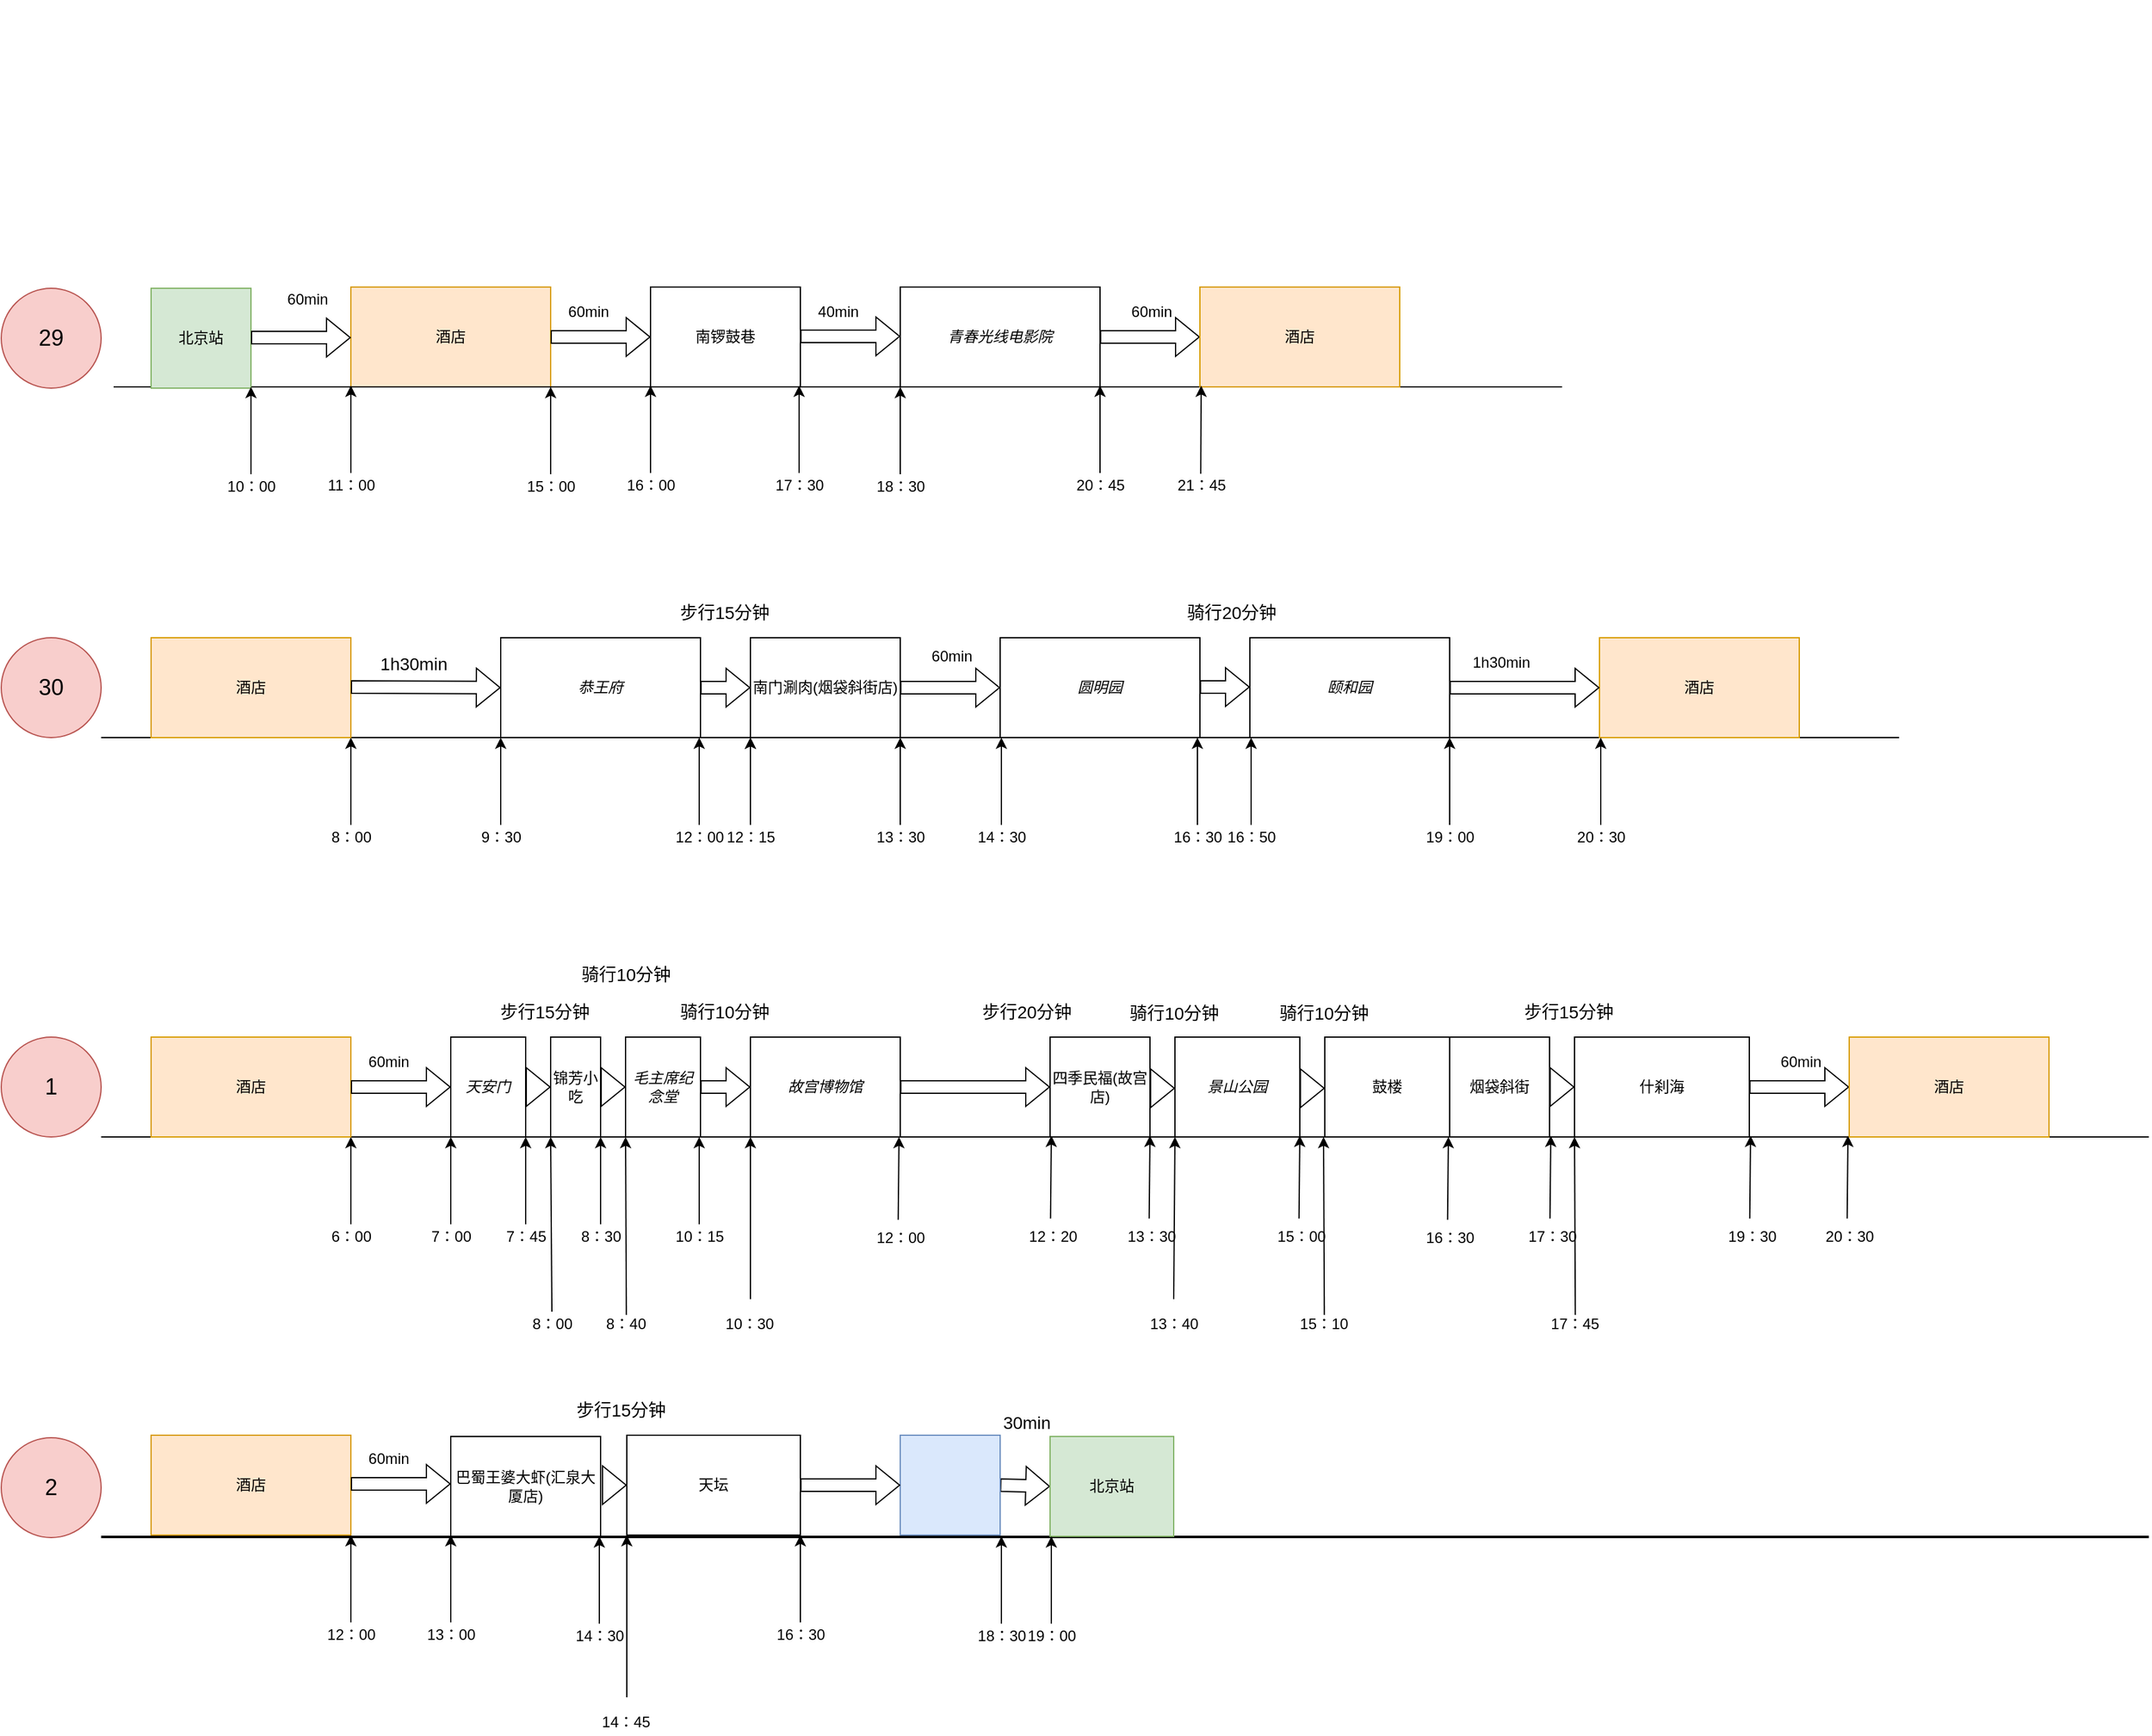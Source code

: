 <mxfile version="16.5.1" type="device"><diagram id="6a731a19-8d31-9384-78a2-239565b7b9f0" name="Page-1"><mxGraphModel dx="1807" dy="1206" grid="1" gridSize="10" guides="1" tooltips="1" connect="1" arrows="1" fold="1" page="1" pageScale="1" pageWidth="1169" pageHeight="827" background="none" math="0" shadow="0"><root><mxCell id="0"/><mxCell id="1" parent="0"/><mxCell id="-MrlT2HUhMUuGBnZEQ4P-147" value="酒店" style="rounded=0;whiteSpace=wrap;html=1;fillColor=#ffe6cc;strokeColor=#d79b00;" parent="1" vertex="1"><mxGeometry x="280" y="319" width="160" height="80" as="geometry"/></mxCell><mxCell id="-MrlT2HUhMUuGBnZEQ4P-148" value="" style="endArrow=none;html=1;rounded=0;" parent="1" edge="1"><mxGeometry width="50" height="50" relative="1" as="geometry"><mxPoint x="90" y="399" as="sourcePoint"/><mxPoint x="1250" y="399" as="targetPoint"/></mxGeometry></mxCell><mxCell id="-MrlT2HUhMUuGBnZEQ4P-149" value="" style="shape=flexArrow;endArrow=classic;html=1;rounded=0;exitX=1;exitY=0.5;exitDx=0;exitDy=0;" parent="1" source="-MrlT2HUhMUuGBnZEQ4P-147" edge="1"><mxGeometry width="50" height="50" relative="1" as="geometry"><mxPoint x="480" y="259" as="sourcePoint"/><mxPoint x="520" y="359" as="targetPoint"/></mxGeometry></mxCell><mxCell id="-MrlT2HUhMUuGBnZEQ4P-150" value="南锣鼓巷" style="rounded=0;whiteSpace=wrap;html=1;" parent="1" vertex="1"><mxGeometry x="520" y="319" width="120" height="80" as="geometry"/></mxCell><mxCell id="-MrlT2HUhMUuGBnZEQ4P-151" value="" style="endArrow=classic;html=1;rounded=0;" parent="1" edge="1"><mxGeometry width="50" height="50" relative="1" as="geometry"><mxPoint x="440" y="469" as="sourcePoint"/><mxPoint x="440" y="399" as="targetPoint"/></mxGeometry></mxCell><mxCell id="-MrlT2HUhMUuGBnZEQ4P-152" value="15：00" style="text;html=1;align=center;verticalAlign=middle;resizable=0;points=[];autosize=1;strokeColor=none;fillColor=none;" parent="1" vertex="1"><mxGeometry x="415" y="469" width="50" height="20" as="geometry"/></mxCell><mxCell id="-MrlT2HUhMUuGBnZEQ4P-155" value="" style="endArrow=classic;html=1;rounded=0;" parent="1" edge="1"><mxGeometry width="50" height="50" relative="1" as="geometry"><mxPoint x="520" y="468" as="sourcePoint"/><mxPoint x="520" y="398" as="targetPoint"/></mxGeometry></mxCell><mxCell id="-MrlT2HUhMUuGBnZEQ4P-156" value="16：00" style="text;html=1;align=center;verticalAlign=middle;resizable=0;points=[];autosize=1;strokeColor=none;fillColor=none;" parent="1" vertex="1"><mxGeometry x="495" y="468" width="50" height="20" as="geometry"/></mxCell><mxCell id="-MrlT2HUhMUuGBnZEQ4P-157" value="" style="shape=flexArrow;endArrow=classic;html=1;rounded=0;exitX=1;exitY=0.5;exitDx=0;exitDy=0;" parent="1" edge="1"><mxGeometry width="50" height="50" relative="1" as="geometry"><mxPoint x="640" y="358.5" as="sourcePoint"/><mxPoint x="720" y="358.5" as="targetPoint"/></mxGeometry></mxCell><mxCell id="-MrlT2HUhMUuGBnZEQ4P-158" value="青春光线电影院" style="rounded=0;whiteSpace=wrap;html=1;fontStyle=2" parent="1" vertex="1"><mxGeometry x="720" y="319" width="160" height="80" as="geometry"/></mxCell><mxCell id="-MrlT2HUhMUuGBnZEQ4P-161" value="" style="endArrow=classic;html=1;rounded=0;" parent="1" edge="1"><mxGeometry width="50" height="50" relative="1" as="geometry"><mxPoint x="639" y="468" as="sourcePoint"/><mxPoint x="639" y="398" as="targetPoint"/></mxGeometry></mxCell><mxCell id="-MrlT2HUhMUuGBnZEQ4P-162" value="17：30" style="text;html=1;align=center;verticalAlign=middle;resizable=0;points=[];autosize=1;strokeColor=none;fillColor=none;" parent="1" vertex="1"><mxGeometry x="614" y="468" width="50" height="20" as="geometry"/></mxCell><mxCell id="-MrlT2HUhMUuGBnZEQ4P-164" value="" style="endArrow=none;html=1;rounded=0;" parent="1" edge="1"><mxGeometry width="50" height="50" relative="1" as="geometry"><mxPoint x="535" y="90" as="sourcePoint"/><mxPoint x="535" y="90" as="targetPoint"/></mxGeometry></mxCell><mxCell id="-MrlT2HUhMUuGBnZEQ4P-165" value="" style="endArrow=classic;html=1;rounded=0;startArrow=none;" parent="1" source="-MrlT2HUhMUuGBnZEQ4P-166" edge="1"><mxGeometry width="50" height="50" relative="1" as="geometry"><mxPoint x="720" y="469" as="sourcePoint"/><mxPoint x="720" y="399" as="targetPoint"/></mxGeometry></mxCell><mxCell id="-MrlT2HUhMUuGBnZEQ4P-166" value="18：30" style="text;html=1;align=center;verticalAlign=middle;resizable=0;points=[];autosize=1;strokeColor=none;fillColor=none;" parent="1" vertex="1"><mxGeometry x="695" y="469" width="50" height="20" as="geometry"/></mxCell><mxCell id="-MrlT2HUhMUuGBnZEQ4P-167" value="" style="endArrow=classic;html=1;rounded=0;startArrow=none;" parent="1" source="-MrlT2HUhMUuGBnZEQ4P-168" edge="1"><mxGeometry width="50" height="50" relative="1" as="geometry"><mxPoint x="880" y="468" as="sourcePoint"/><mxPoint x="880" y="398" as="targetPoint"/></mxGeometry></mxCell><mxCell id="-MrlT2HUhMUuGBnZEQ4P-168" value="20：45" style="text;html=1;align=center;verticalAlign=middle;resizable=0;points=[];autosize=1;strokeColor=none;fillColor=none;" parent="1" vertex="1"><mxGeometry x="855" y="468" width="50" height="20" as="geometry"/></mxCell><mxCell id="-MrlT2HUhMUuGBnZEQ4P-169" value="" style="shape=flexArrow;endArrow=classic;html=1;rounded=0;exitX=1;exitY=0.5;exitDx=0;exitDy=0;entryX=0;entryY=0.5;entryDx=0;entryDy=0;" parent="1" source="-MrlT2HUhMUuGBnZEQ4P-158" target="-MrlT2HUhMUuGBnZEQ4P-170" edge="1"><mxGeometry width="50" height="50" relative="1" as="geometry"><mxPoint x="890" y="358.5" as="sourcePoint"/><mxPoint x="970" y="358.5" as="targetPoint"/></mxGeometry></mxCell><mxCell id="-MrlT2HUhMUuGBnZEQ4P-170" value="酒店" style="rounded=0;whiteSpace=wrap;html=1;fillColor=#ffe6cc;strokeColor=#d79b00;" parent="1" vertex="1"><mxGeometry x="960" y="319" width="160" height="80" as="geometry"/></mxCell><mxCell id="-MrlT2HUhMUuGBnZEQ4P-171" value="" style="endArrow=classic;html=1;rounded=0;startArrow=none;exitX=0.493;exitY=0.033;exitDx=0;exitDy=0;exitPerimeter=0;" parent="1" source="-MrlT2HUhMUuGBnZEQ4P-172" edge="1"><mxGeometry width="50" height="50" relative="1" as="geometry"><mxPoint x="961" y="468" as="sourcePoint"/><mxPoint x="961" y="398" as="targetPoint"/></mxGeometry></mxCell><mxCell id="-MrlT2HUhMUuGBnZEQ4P-172" value="21：45" style="text;html=1;align=center;verticalAlign=middle;resizable=0;points=[];autosize=1;strokeColor=none;fillColor=none;" parent="1" vertex="1"><mxGeometry x="936" y="468" width="50" height="20" as="geometry"/></mxCell><mxCell id="-MrlT2HUhMUuGBnZEQ4P-173" value="60min" style="text;html=1;align=center;verticalAlign=middle;resizable=0;points=[];autosize=1;strokeColor=none;fillColor=none;" parent="1" vertex="1"><mxGeometry x="445" y="329" width="50" height="20" as="geometry"/></mxCell><mxCell id="-MrlT2HUhMUuGBnZEQ4P-174" value="40min" style="text;html=1;align=center;verticalAlign=middle;resizable=0;points=[];autosize=1;strokeColor=none;fillColor=none;" parent="1" vertex="1"><mxGeometry x="645" y="329" width="50" height="20" as="geometry"/></mxCell><mxCell id="-MrlT2HUhMUuGBnZEQ4P-175" value="60min" style="text;html=1;align=center;verticalAlign=middle;resizable=0;points=[];autosize=1;strokeColor=none;fillColor=none;" parent="1" vertex="1"><mxGeometry x="896" y="329" width="50" height="20" as="geometry"/></mxCell><mxCell id="-MrlT2HUhMUuGBnZEQ4P-176" value="&lt;font style=&quot;font-size: 18px&quot;&gt;29&lt;/font&gt;" style="ellipse;whiteSpace=wrap;html=1;aspect=fixed;fillColor=#f8cecc;strokeColor=#b85450;" parent="1" vertex="1"><mxGeometry y="320" width="80" height="80" as="geometry"/></mxCell><mxCell id="-MrlT2HUhMUuGBnZEQ4P-177" value="" style="endArrow=none;html=1;rounded=0;" parent="1" edge="1"><mxGeometry width="50" height="50" relative="1" as="geometry"><mxPoint x="80" y="680" as="sourcePoint"/><mxPoint x="1520" y="680" as="targetPoint"/></mxGeometry></mxCell><mxCell id="-MrlT2HUhMUuGBnZEQ4P-178" value="&lt;font style=&quot;font-size: 18px&quot;&gt;30&lt;/font&gt;" style="ellipse;whiteSpace=wrap;html=1;aspect=fixed;fillColor=#f8cecc;strokeColor=#b85450;" parent="1" vertex="1"><mxGeometry y="600" width="80" height="80" as="geometry"/></mxCell><mxCell id="-MrlT2HUhMUuGBnZEQ4P-179" value="酒店" style="rounded=0;whiteSpace=wrap;html=1;fillColor=#ffe6cc;strokeColor=#d79b00;" parent="1" vertex="1"><mxGeometry x="120" y="600" width="160" height="80" as="geometry"/></mxCell><mxCell id="-MrlT2HUhMUuGBnZEQ4P-180" value="" style="endArrow=classic;html=1;rounded=0;" parent="1" edge="1"><mxGeometry width="50" height="50" relative="1" as="geometry"><mxPoint x="280" y="750" as="sourcePoint"/><mxPoint x="280" y="680" as="targetPoint"/></mxGeometry></mxCell><mxCell id="-MrlT2HUhMUuGBnZEQ4P-181" value="8：00" style="text;html=1;align=center;verticalAlign=middle;resizable=0;points=[];autosize=1;strokeColor=none;fillColor=none;" parent="1" vertex="1"><mxGeometry x="255" y="750" width="50" height="20" as="geometry"/></mxCell><mxCell id="-MrlT2HUhMUuGBnZEQ4P-182" value="恭王府" style="rounded=0;whiteSpace=wrap;html=1;fontStyle=2" parent="1" vertex="1"><mxGeometry x="400" y="600" width="160" height="80" as="geometry"/></mxCell><mxCell id="-MrlT2HUhMUuGBnZEQ4P-183" value="" style="endArrow=classic;html=1;rounded=0;" parent="1" edge="1"><mxGeometry width="50" height="50" relative="1" as="geometry"><mxPoint x="400" y="750" as="sourcePoint"/><mxPoint x="400" y="680" as="targetPoint"/></mxGeometry></mxCell><mxCell id="-MrlT2HUhMUuGBnZEQ4P-184" value="9：30" style="text;html=1;align=center;verticalAlign=middle;resizable=0;points=[];autosize=1;strokeColor=none;fillColor=none;" parent="1" vertex="1"><mxGeometry x="375" y="750" width="50" height="20" as="geometry"/></mxCell><mxCell id="-MrlT2HUhMUuGBnZEQ4P-186" value="" style="shape=flexArrow;endArrow=classic;html=1;rounded=0;exitX=1;exitY=0.5;exitDx=0;exitDy=0;entryX=0;entryY=0.5;entryDx=0;entryDy=0;" parent="1" target="-MrlT2HUhMUuGBnZEQ4P-182" edge="1"><mxGeometry width="50" height="50" relative="1" as="geometry"><mxPoint x="280" y="639.5" as="sourcePoint"/><mxPoint x="360" y="639.5" as="targetPoint"/></mxGeometry></mxCell><mxCell id="-MrlT2HUhMUuGBnZEQ4P-187" value="&lt;font style=&quot;font-size: 14px&quot;&gt;1h30min&lt;/font&gt;" style="text;html=1;align=center;verticalAlign=middle;resizable=0;points=[];autosize=1;strokeColor=none;fillColor=none;fontSize=18;" parent="1" vertex="1"><mxGeometry x="295" y="605" width="70" height="30" as="geometry"/></mxCell><mxCell id="-MrlT2HUhMUuGBnZEQ4P-188" value="南门涮肉(烟袋斜街店)" style="rounded=0;whiteSpace=wrap;html=1;" parent="1" vertex="1"><mxGeometry x="600" y="600" width="120" height="80" as="geometry"/></mxCell><mxCell id="-MrlT2HUhMUuGBnZEQ4P-189" value="" style="shape=flexArrow;endArrow=classic;html=1;rounded=0;fontSize=14;exitX=1;exitY=0.5;exitDx=0;exitDy=0;entryX=0;entryY=0.5;entryDx=0;entryDy=0;" parent="1" source="-MrlT2HUhMUuGBnZEQ4P-182" target="-MrlT2HUhMUuGBnZEQ4P-188" edge="1"><mxGeometry width="50" height="50" relative="1" as="geometry"><mxPoint x="550" y="580" as="sourcePoint"/><mxPoint x="600" y="530" as="targetPoint"/></mxGeometry></mxCell><mxCell id="-MrlT2HUhMUuGBnZEQ4P-190" value="步行15分钟" style="text;html=1;align=center;verticalAlign=middle;resizable=0;points=[];autosize=1;strokeColor=none;fillColor=none;fontSize=14;" parent="1" vertex="1"><mxGeometry x="534" y="570" width="90" height="20" as="geometry"/></mxCell><mxCell id="-MrlT2HUhMUuGBnZEQ4P-191" value="" style="endArrow=classic;html=1;rounded=0;" parent="1" edge="1"><mxGeometry width="50" height="50" relative="1" as="geometry"><mxPoint x="559" y="750" as="sourcePoint"/><mxPoint x="559" y="680" as="targetPoint"/></mxGeometry></mxCell><mxCell id="-MrlT2HUhMUuGBnZEQ4P-192" value="12：00" style="text;html=1;align=center;verticalAlign=middle;resizable=0;points=[];autosize=1;strokeColor=none;fillColor=none;" parent="1" vertex="1"><mxGeometry x="534" y="750" width="50" height="20" as="geometry"/></mxCell><mxCell id="-MrlT2HUhMUuGBnZEQ4P-194" value="" style="endArrow=classic;html=1;rounded=0;" parent="1" edge="1"><mxGeometry width="50" height="50" relative="1" as="geometry"><mxPoint x="600" y="750" as="sourcePoint"/><mxPoint x="600" y="680" as="targetPoint"/></mxGeometry></mxCell><mxCell id="-MrlT2HUhMUuGBnZEQ4P-195" value="12：15" style="text;html=1;align=center;verticalAlign=middle;resizable=0;points=[];autosize=1;strokeColor=none;fillColor=none;" parent="1" vertex="1"><mxGeometry x="575" y="750" width="50" height="20" as="geometry"/></mxCell><mxCell id="-MrlT2HUhMUuGBnZEQ4P-196" value="" style="endArrow=classic;html=1;rounded=0;" parent="1" edge="1"><mxGeometry width="50" height="50" relative="1" as="geometry"><mxPoint x="600" y="750" as="sourcePoint"/><mxPoint x="600" y="680" as="targetPoint"/></mxGeometry></mxCell><mxCell id="-MrlT2HUhMUuGBnZEQ4P-197" value="13：30" style="text;html=1;align=center;verticalAlign=middle;resizable=0;points=[];autosize=1;strokeColor=none;fillColor=none;" parent="1" vertex="1"><mxGeometry x="695" y="750" width="50" height="20" as="geometry"/></mxCell><mxCell id="-MrlT2HUhMUuGBnZEQ4P-198" value="" style="endArrow=classic;html=1;rounded=0;" parent="1" edge="1"><mxGeometry width="50" height="50" relative="1" as="geometry"><mxPoint x="720" y="750" as="sourcePoint"/><mxPoint x="720" y="680" as="targetPoint"/></mxGeometry></mxCell><mxCell id="-MrlT2HUhMUuGBnZEQ4P-199" value="圆明园" style="rounded=0;whiteSpace=wrap;html=1;fontStyle=2" parent="1" vertex="1"><mxGeometry x="800" y="600" width="160" height="80" as="geometry"/></mxCell><mxCell id="-MrlT2HUhMUuGBnZEQ4P-206" value="" style="shape=flexArrow;endArrow=classic;html=1;rounded=0;fontSize=14;exitX=1;exitY=0.5;exitDx=0;exitDy=0;entryX=0;entryY=0.5;entryDx=0;entryDy=0;" parent="1" source="-MrlT2HUhMUuGBnZEQ4P-188" target="-MrlT2HUhMUuGBnZEQ4P-199" edge="1"><mxGeometry width="50" height="50" relative="1" as="geometry"><mxPoint x="720" y="580" as="sourcePoint"/><mxPoint x="770" y="530" as="targetPoint"/></mxGeometry></mxCell><mxCell id="-MrlT2HUhMUuGBnZEQ4P-207" value="60min" style="text;html=1;align=center;verticalAlign=middle;resizable=0;points=[];autosize=1;strokeColor=none;fillColor=none;" parent="1" vertex="1"><mxGeometry x="736" y="605" width="50" height="20" as="geometry"/></mxCell><mxCell id="-MrlT2HUhMUuGBnZEQ4P-208" value="14：30" style="text;html=1;align=center;verticalAlign=middle;resizable=0;points=[];autosize=1;strokeColor=none;fillColor=none;" parent="1" vertex="1"><mxGeometry x="776" y="750" width="50" height="20" as="geometry"/></mxCell><mxCell id="-MrlT2HUhMUuGBnZEQ4P-209" value="" style="endArrow=classic;html=1;rounded=0;" parent="1" edge="1"><mxGeometry width="50" height="50" relative="1" as="geometry"><mxPoint x="801" y="750" as="sourcePoint"/><mxPoint x="801" y="680" as="targetPoint"/></mxGeometry></mxCell><mxCell id="-MrlT2HUhMUuGBnZEQ4P-210" value="16：30" style="text;html=1;align=center;verticalAlign=middle;resizable=0;points=[];autosize=1;strokeColor=none;fillColor=none;" parent="1" vertex="1"><mxGeometry x="933" y="750" width="50" height="20" as="geometry"/></mxCell><mxCell id="-MrlT2HUhMUuGBnZEQ4P-211" value="" style="endArrow=classic;html=1;rounded=0;" parent="1" edge="1"><mxGeometry width="50" height="50" relative="1" as="geometry"><mxPoint x="958" y="750" as="sourcePoint"/><mxPoint x="958" y="680" as="targetPoint"/></mxGeometry></mxCell><mxCell id="-MrlT2HUhMUuGBnZEQ4P-212" value="&lt;i&gt;颐和园&lt;/i&gt;" style="rounded=0;whiteSpace=wrap;html=1;" parent="1" vertex="1"><mxGeometry x="1000" y="600" width="160" height="80" as="geometry"/></mxCell><mxCell id="-MrlT2HUhMUuGBnZEQ4P-213" value="" style="shape=flexArrow;endArrow=classic;html=1;rounded=0;fontSize=14;exitX=1;exitY=0.5;exitDx=0;exitDy=0;entryX=0;entryY=0.5;entryDx=0;entryDy=0;" parent="1" edge="1"><mxGeometry width="50" height="50" relative="1" as="geometry"><mxPoint x="960" y="639.5" as="sourcePoint"/><mxPoint x="1000" y="639.5" as="targetPoint"/></mxGeometry></mxCell><mxCell id="-MrlT2HUhMUuGBnZEQ4P-214" value="骑行20分钟" style="text;html=1;align=center;verticalAlign=middle;resizable=0;points=[];autosize=1;strokeColor=none;fillColor=none;fontSize=14;" parent="1" vertex="1"><mxGeometry x="940" y="570" width="90" height="20" as="geometry"/></mxCell><mxCell id="-MrlT2HUhMUuGBnZEQ4P-215" value="16：50" style="text;html=1;align=center;verticalAlign=middle;resizable=0;points=[];autosize=1;strokeColor=none;fillColor=none;" parent="1" vertex="1"><mxGeometry x="976" y="750" width="50" height="20" as="geometry"/></mxCell><mxCell id="-MrlT2HUhMUuGBnZEQ4P-216" value="" style="endArrow=classic;html=1;rounded=0;" parent="1" edge="1"><mxGeometry width="50" height="50" relative="1" as="geometry"><mxPoint x="1001" y="750" as="sourcePoint"/><mxPoint x="1001" y="680" as="targetPoint"/></mxGeometry></mxCell><mxCell id="-MrlT2HUhMUuGBnZEQ4P-217" value="" style="endArrow=classic;html=1;rounded=0;" parent="1" edge="1"><mxGeometry width="50" height="50" relative="1" as="geometry"><mxPoint x="1160" y="750" as="sourcePoint"/><mxPoint x="1160" y="680" as="targetPoint"/></mxGeometry></mxCell><mxCell id="-MrlT2HUhMUuGBnZEQ4P-218" value="19：00" style="text;html=1;align=center;verticalAlign=middle;resizable=0;points=[];autosize=1;strokeColor=none;fillColor=none;" parent="1" vertex="1"><mxGeometry x="1135" y="750" width="50" height="20" as="geometry"/></mxCell><mxCell id="-MrlT2HUhMUuGBnZEQ4P-219" value="酒店" style="rounded=0;whiteSpace=wrap;html=1;fillColor=#ffe6cc;strokeColor=#d79b00;" parent="1" vertex="1"><mxGeometry x="1280" y="600" width="160" height="80" as="geometry"/></mxCell><mxCell id="-MrlT2HUhMUuGBnZEQ4P-220" value="" style="shape=flexArrow;endArrow=classic;html=1;rounded=0;exitX=1;exitY=0.5;exitDx=0;exitDy=0;" parent="1" target="-MrlT2HUhMUuGBnZEQ4P-219" edge="1"><mxGeometry width="50" height="50" relative="1" as="geometry"><mxPoint x="1160" y="640" as="sourcePoint"/><mxPoint x="1240" y="640" as="targetPoint"/></mxGeometry></mxCell><mxCell id="-MrlT2HUhMUuGBnZEQ4P-221" value="1h30min" style="text;html=1;align=center;verticalAlign=middle;resizable=0;points=[];autosize=1;strokeColor=none;fillColor=none;" parent="1" vertex="1"><mxGeometry x="1171" y="610" width="60" height="20" as="geometry"/></mxCell><mxCell id="-MrlT2HUhMUuGBnZEQ4P-222" value="" style="endArrow=classic;html=1;rounded=0;" parent="1" edge="1"><mxGeometry width="50" height="50" relative="1" as="geometry"><mxPoint x="1281" y="750" as="sourcePoint"/><mxPoint x="1281" y="680" as="targetPoint"/></mxGeometry></mxCell><mxCell id="-MrlT2HUhMUuGBnZEQ4P-223" value="20：30" style="text;html=1;align=center;verticalAlign=middle;resizable=0;points=[];autosize=1;strokeColor=none;fillColor=none;" parent="1" vertex="1"><mxGeometry x="1256" y="750" width="50" height="20" as="geometry"/></mxCell><mxCell id="-MrlT2HUhMUuGBnZEQ4P-224" value="" style="endArrow=none;html=1;rounded=0;" parent="1" edge="1"><mxGeometry width="50" height="50" relative="1" as="geometry"><mxPoint x="80" y="1000" as="sourcePoint"/><mxPoint x="1720" y="1000" as="targetPoint"/></mxGeometry></mxCell><mxCell id="-MrlT2HUhMUuGBnZEQ4P-225" value="&lt;font style=&quot;font-size: 18px&quot;&gt;1&lt;/font&gt;" style="ellipse;whiteSpace=wrap;html=1;aspect=fixed;fillColor=#f8cecc;strokeColor=#b85450;" parent="1" vertex="1"><mxGeometry y="920" width="80" height="80" as="geometry"/></mxCell><mxCell id="-MrlT2HUhMUuGBnZEQ4P-226" value="酒店" style="rounded=0;whiteSpace=wrap;html=1;fillColor=#ffe6cc;strokeColor=#d79b00;" parent="1" vertex="1"><mxGeometry x="120" y="920" width="160" height="80" as="geometry"/></mxCell><mxCell id="-MrlT2HUhMUuGBnZEQ4P-227" value="" style="shape=flexArrow;endArrow=classic;html=1;rounded=0;exitX=1;exitY=0.5;exitDx=0;exitDy=0;" parent="1" edge="1"><mxGeometry width="50" height="50" relative="1" as="geometry"><mxPoint x="280" y="960" as="sourcePoint"/><mxPoint x="360" y="960" as="targetPoint"/></mxGeometry></mxCell><mxCell id="-MrlT2HUhMUuGBnZEQ4P-228" value="天安门" style="rounded=0;whiteSpace=wrap;html=1;fontStyle=2" parent="1" vertex="1"><mxGeometry x="360" y="920" width="60" height="80" as="geometry"/></mxCell><mxCell id="-MrlT2HUhMUuGBnZEQ4P-229" value="60min" style="text;html=1;align=center;verticalAlign=middle;resizable=0;points=[];autosize=1;strokeColor=none;fillColor=none;" parent="1" vertex="1"><mxGeometry x="285" y="930" width="50" height="20" as="geometry"/></mxCell><mxCell id="-MrlT2HUhMUuGBnZEQ4P-230" value="" style="endArrow=classic;html=1;rounded=0;" parent="1" edge="1"><mxGeometry width="50" height="50" relative="1" as="geometry"><mxPoint x="280" y="1070" as="sourcePoint"/><mxPoint x="280" y="1000" as="targetPoint"/></mxGeometry></mxCell><mxCell id="-MrlT2HUhMUuGBnZEQ4P-231" value="6：00" style="text;html=1;align=center;verticalAlign=middle;resizable=0;points=[];autosize=1;strokeColor=none;fillColor=none;" parent="1" vertex="1"><mxGeometry x="255" y="1070" width="50" height="20" as="geometry"/></mxCell><mxCell id="-MrlT2HUhMUuGBnZEQ4P-234" value="" style="endArrow=classic;html=1;rounded=0;" parent="1" edge="1"><mxGeometry width="50" height="50" relative="1" as="geometry"><mxPoint x="360" y="1070" as="sourcePoint"/><mxPoint x="360" y="1000" as="targetPoint"/></mxGeometry></mxCell><mxCell id="-MrlT2HUhMUuGBnZEQ4P-235" value="7：00" style="text;html=1;align=center;verticalAlign=middle;resizable=0;points=[];autosize=1;strokeColor=none;fillColor=none;" parent="1" vertex="1"><mxGeometry x="335" y="1070" width="50" height="20" as="geometry"/></mxCell><mxCell id="-MrlT2HUhMUuGBnZEQ4P-237" value="" style="endArrow=classic;html=1;rounded=0;" parent="1" edge="1"><mxGeometry width="50" height="50" relative="1" as="geometry"><mxPoint x="420" y="1070" as="sourcePoint"/><mxPoint x="420" y="1000" as="targetPoint"/></mxGeometry></mxCell><mxCell id="-MrlT2HUhMUuGBnZEQ4P-238" value="7：45" style="text;html=1;align=center;verticalAlign=middle;resizable=0;points=[];autosize=1;strokeColor=none;fillColor=none;" parent="1" vertex="1"><mxGeometry x="395" y="1070" width="50" height="20" as="geometry"/></mxCell><mxCell id="-MrlT2HUhMUuGBnZEQ4P-239" value="锦芳小吃" style="rounded=0;whiteSpace=wrap;html=1;" parent="1" vertex="1"><mxGeometry x="440" y="920" width="40" height="80" as="geometry"/></mxCell><mxCell id="-MrlT2HUhMUuGBnZEQ4P-241" value="" style="shape=flexArrow;endArrow=classic;html=1;rounded=0;fontSize=14;exitX=1;exitY=0.5;exitDx=0;exitDy=0;entryX=0;entryY=0.5;entryDx=0;entryDy=0;" parent="1" source="-MrlT2HUhMUuGBnZEQ4P-228" target="-MrlT2HUhMUuGBnZEQ4P-239" edge="1"><mxGeometry width="50" height="50" relative="1" as="geometry"><mxPoint x="380" y="860" as="sourcePoint"/><mxPoint x="430" y="810" as="targetPoint"/></mxGeometry></mxCell><mxCell id="-MrlT2HUhMUuGBnZEQ4P-242" value="步行15分钟" style="text;html=1;align=center;verticalAlign=middle;resizable=0;points=[];autosize=1;strokeColor=none;fillColor=none;fontSize=14;" parent="1" vertex="1"><mxGeometry x="390" y="890" width="90" height="20" as="geometry"/></mxCell><mxCell id="-MrlT2HUhMUuGBnZEQ4P-243" value="" style="endArrow=classic;html=1;rounded=0;entryX=0;entryY=1;entryDx=0;entryDy=0;" parent="1" target="-MrlT2HUhMUuGBnZEQ4P-239" edge="1"><mxGeometry width="50" height="50" relative="1" as="geometry"><mxPoint x="441" y="1140" as="sourcePoint"/><mxPoint x="441" y="1070" as="targetPoint"/></mxGeometry></mxCell><mxCell id="-MrlT2HUhMUuGBnZEQ4P-244" value="8：00" style="text;html=1;align=center;verticalAlign=middle;resizable=0;points=[];autosize=1;strokeColor=none;fillColor=none;" parent="1" vertex="1"><mxGeometry x="416" y="1140" width="50" height="20" as="geometry"/></mxCell><mxCell id="-MrlT2HUhMUuGBnZEQ4P-245" value="" style="endArrow=classic;html=1;rounded=0;" parent="1" edge="1"><mxGeometry width="50" height="50" relative="1" as="geometry"><mxPoint x="480" y="1070" as="sourcePoint"/><mxPoint x="480" y="1000" as="targetPoint"/></mxGeometry></mxCell><mxCell id="-MrlT2HUhMUuGBnZEQ4P-246" value="8：30" style="text;html=1;align=center;verticalAlign=middle;resizable=0;points=[];autosize=1;strokeColor=none;fillColor=none;" parent="1" vertex="1"><mxGeometry x="455" y="1070" width="50" height="20" as="geometry"/></mxCell><mxCell id="-MrlT2HUhMUuGBnZEQ4P-250" value="" style="shape=flexArrow;endArrow=classic;html=1;rounded=0;fontSize=14;exitX=1;exitY=0.5;exitDx=0;exitDy=0;entryX=0;entryY=0.5;entryDx=0;entryDy=0;" parent="1" source="-MrlT2HUhMUuGBnZEQ4P-239" target="-MrlT2HUhMUuGBnZEQ4P-251" edge="1"><mxGeometry width="50" height="50" relative="1" as="geometry"><mxPoint x="480" y="870" as="sourcePoint"/><mxPoint x="530" y="820" as="targetPoint"/></mxGeometry></mxCell><mxCell id="-MrlT2HUhMUuGBnZEQ4P-251" value="&lt;i&gt;毛主席纪念堂&lt;/i&gt;" style="rounded=0;whiteSpace=wrap;html=1;" parent="1" vertex="1"><mxGeometry x="500" y="920" width="60" height="80" as="geometry"/></mxCell><mxCell id="-MrlT2HUhMUuGBnZEQ4P-252" value="" style="shape=flexArrow;endArrow=classic;html=1;rounded=0;fontSize=14;exitX=1;exitY=0.5;exitDx=0;exitDy=0;" parent="1" source="-MrlT2HUhMUuGBnZEQ4P-260" target="-MrlT2HUhMUuGBnZEQ4P-266" edge="1"><mxGeometry width="50" height="50" relative="1" as="geometry"><mxPoint x="330" y="870" as="sourcePoint"/><mxPoint x="380" y="820" as="targetPoint"/></mxGeometry></mxCell><mxCell id="-MrlT2HUhMUuGBnZEQ4P-253" value="骑行10分钟" style="text;html=1;align=center;verticalAlign=middle;resizable=0;points=[];autosize=1;strokeColor=none;fillColor=none;fontSize=14;" parent="1" vertex="1"><mxGeometry x="455" y="860" width="90" height="20" as="geometry"/></mxCell><mxCell id="-MrlT2HUhMUuGBnZEQ4P-254" value="" style="endArrow=classic;html=1;rounded=0;exitX=0.513;exitY=0.133;exitDx=0;exitDy=0;exitPerimeter=0;" parent="1" source="-MrlT2HUhMUuGBnZEQ4P-255" edge="1"><mxGeometry width="50" height="50" relative="1" as="geometry"><mxPoint x="500" y="1070" as="sourcePoint"/><mxPoint x="500" y="1000" as="targetPoint"/></mxGeometry></mxCell><mxCell id="-MrlT2HUhMUuGBnZEQ4P-255" value="8：40" style="text;html=1;align=center;verticalAlign=middle;resizable=0;points=[];autosize=1;strokeColor=none;fillColor=none;" parent="1" vertex="1"><mxGeometry x="475" y="1140" width="50" height="20" as="geometry"/></mxCell><mxCell id="-MrlT2HUhMUuGBnZEQ4P-257" value="" style="endArrow=classic;html=1;rounded=0;" parent="1" edge="1"><mxGeometry width="50" height="50" relative="1" as="geometry"><mxPoint x="559" y="1070" as="sourcePoint"/><mxPoint x="559" y="1000" as="targetPoint"/></mxGeometry></mxCell><mxCell id="-MrlT2HUhMUuGBnZEQ4P-258" value="10：15" style="text;html=1;align=center;verticalAlign=middle;resizable=0;points=[];autosize=1;strokeColor=none;fillColor=none;" parent="1" vertex="1"><mxGeometry x="534" y="1070" width="50" height="20" as="geometry"/></mxCell><mxCell id="-MrlT2HUhMUuGBnZEQ4P-259" value="" style="shape=flexArrow;endArrow=classic;html=1;rounded=0;fontSize=14;exitX=1;exitY=0.5;exitDx=0;exitDy=0;entryX=0;entryY=0.5;entryDx=0;entryDy=0;" parent="1" target="-MrlT2HUhMUuGBnZEQ4P-260" edge="1"><mxGeometry width="50" height="50" relative="1" as="geometry"><mxPoint x="560" y="960" as="sourcePoint"/><mxPoint x="610" y="820" as="targetPoint"/></mxGeometry></mxCell><mxCell id="-MrlT2HUhMUuGBnZEQ4P-260" value="&lt;i&gt;故宫博物馆&lt;/i&gt;" style="rounded=0;whiteSpace=wrap;html=1;" parent="1" vertex="1"><mxGeometry x="600" y="920" width="120" height="80" as="geometry"/></mxCell><mxCell id="-MrlT2HUhMUuGBnZEQ4P-261" value="骑行10分钟" style="text;html=1;align=center;verticalAlign=middle;resizable=0;points=[];autosize=1;strokeColor=none;fillColor=none;fontSize=14;" parent="1" vertex="1"><mxGeometry x="534" y="890" width="90" height="20" as="geometry"/></mxCell><mxCell id="-MrlT2HUhMUuGBnZEQ4P-262" value="" style="endArrow=classic;html=1;rounded=0;entryX=0;entryY=1;entryDx=0;entryDy=0;" parent="1" target="-MrlT2HUhMUuGBnZEQ4P-260" edge="1"><mxGeometry width="50" height="50" relative="1" as="geometry"><mxPoint x="600" y="1130" as="sourcePoint"/><mxPoint x="579" y="1060" as="targetPoint"/></mxGeometry></mxCell><mxCell id="-MrlT2HUhMUuGBnZEQ4P-263" value="10：30" style="text;html=1;align=center;verticalAlign=middle;resizable=0;points=[];autosize=1;strokeColor=none;fillColor=none;" parent="1" vertex="1"><mxGeometry x="574" y="1140" width="50" height="20" as="geometry"/></mxCell><mxCell id="-MrlT2HUhMUuGBnZEQ4P-264" value="" style="endArrow=classic;html=1;rounded=0;entryX=0;entryY=1;entryDx=0;entryDy=0;exitX=0.467;exitY=-0.233;exitDx=0;exitDy=0;exitPerimeter=0;" parent="1" source="-MrlT2HUhMUuGBnZEQ4P-265" edge="1"><mxGeometry width="50" height="50" relative="1" as="geometry"><mxPoint x="719" y="1051" as="sourcePoint"/><mxPoint x="719" y="1000" as="targetPoint"/></mxGeometry></mxCell><mxCell id="-MrlT2HUhMUuGBnZEQ4P-265" value="12：00" style="text;html=1;align=center;verticalAlign=middle;resizable=0;points=[];autosize=1;strokeColor=none;fillColor=none;" parent="1" vertex="1"><mxGeometry x="695" y="1071" width="50" height="20" as="geometry"/></mxCell><mxCell id="-MrlT2HUhMUuGBnZEQ4P-266" value="四季民福(故宫店)" style="rounded=0;whiteSpace=wrap;html=1;" parent="1" vertex="1"><mxGeometry x="840" y="920" width="80" height="80" as="geometry"/></mxCell><mxCell id="-MrlT2HUhMUuGBnZEQ4P-267" value="" style="endArrow=classic;html=1;rounded=0;entryX=0;entryY=1;entryDx=0;entryDy=0;exitX=0.467;exitY=-0.233;exitDx=0;exitDy=0;exitPerimeter=0;" parent="1" source="-MrlT2HUhMUuGBnZEQ4P-268" edge="1"><mxGeometry width="50" height="50" relative="1" as="geometry"><mxPoint x="841" y="1050" as="sourcePoint"/><mxPoint x="841" y="999" as="targetPoint"/></mxGeometry></mxCell><mxCell id="-MrlT2HUhMUuGBnZEQ4P-268" value="12：20" style="text;html=1;align=center;verticalAlign=middle;resizable=0;points=[];autosize=1;strokeColor=none;fillColor=none;" parent="1" vertex="1"><mxGeometry x="817" y="1070" width="50" height="20" as="geometry"/></mxCell><mxCell id="-MrlT2HUhMUuGBnZEQ4P-270" value="步行20分钟" style="text;html=1;align=center;verticalAlign=middle;resizable=0;points=[];autosize=1;strokeColor=none;fillColor=none;fontSize=14;" parent="1" vertex="1"><mxGeometry x="776" y="890" width="90" height="20" as="geometry"/></mxCell><mxCell id="-MrlT2HUhMUuGBnZEQ4P-271" value="" style="endArrow=classic;html=1;rounded=0;entryX=0;entryY=1;entryDx=0;entryDy=0;exitX=0.467;exitY=-0.233;exitDx=0;exitDy=0;exitPerimeter=0;" parent="1" source="-MrlT2HUhMUuGBnZEQ4P-272" edge="1"><mxGeometry width="50" height="50" relative="1" as="geometry"><mxPoint x="920" y="1050" as="sourcePoint"/><mxPoint x="920" y="999" as="targetPoint"/></mxGeometry></mxCell><mxCell id="-MrlT2HUhMUuGBnZEQ4P-272" value="13：30" style="text;html=1;align=center;verticalAlign=middle;resizable=0;points=[];autosize=1;strokeColor=none;fillColor=none;" parent="1" vertex="1"><mxGeometry x="896" y="1070" width="50" height="20" as="geometry"/></mxCell><mxCell id="-MrlT2HUhMUuGBnZEQ4P-273" value="&lt;i&gt;景山公园&lt;/i&gt;" style="rounded=0;whiteSpace=wrap;html=1;" parent="1" vertex="1"><mxGeometry x="940" y="920" width="100" height="80" as="geometry"/></mxCell><mxCell id="-MrlT2HUhMUuGBnZEQ4P-274" value="" style="shape=flexArrow;endArrow=classic;html=1;rounded=0;fontSize=14;exitX=1;exitY=0.5;exitDx=0;exitDy=0;entryX=0;entryY=0.5;entryDx=0;entryDy=0;" parent="1" edge="1"><mxGeometry width="50" height="50" relative="1" as="geometry"><mxPoint x="920" y="961" as="sourcePoint"/><mxPoint x="940" y="961" as="targetPoint"/></mxGeometry></mxCell><mxCell id="-MrlT2HUhMUuGBnZEQ4P-275" value="骑行10分钟" style="text;html=1;align=center;verticalAlign=middle;resizable=0;points=[];autosize=1;strokeColor=none;fillColor=none;fontSize=14;" parent="1" vertex="1"><mxGeometry x="894" y="891" width="90" height="20" as="geometry"/></mxCell><mxCell id="-MrlT2HUhMUuGBnZEQ4P-276" value="" style="endArrow=classic;html=1;rounded=0;entryX=0;entryY=1;entryDx=0;entryDy=0;" parent="1" edge="1"><mxGeometry width="50" height="50" relative="1" as="geometry"><mxPoint x="939" y="1130" as="sourcePoint"/><mxPoint x="940" y="1000" as="targetPoint"/></mxGeometry></mxCell><mxCell id="-MrlT2HUhMUuGBnZEQ4P-277" value="13：40" style="text;html=1;align=center;verticalAlign=middle;resizable=0;points=[];autosize=1;strokeColor=none;fillColor=none;" parent="1" vertex="1"><mxGeometry x="914" y="1140" width="50" height="20" as="geometry"/></mxCell><mxCell id="-MrlT2HUhMUuGBnZEQ4P-279" value="" style="endArrow=classic;html=1;rounded=0;entryX=0;entryY=1;entryDx=0;entryDy=0;exitX=0.467;exitY=-0.233;exitDx=0;exitDy=0;exitPerimeter=0;" parent="1" source="-MrlT2HUhMUuGBnZEQ4P-280" edge="1"><mxGeometry width="50" height="50" relative="1" as="geometry"><mxPoint x="1040" y="1050" as="sourcePoint"/><mxPoint x="1040" y="999" as="targetPoint"/></mxGeometry></mxCell><mxCell id="-MrlT2HUhMUuGBnZEQ4P-280" value="15：00" style="text;html=1;align=center;verticalAlign=middle;resizable=0;points=[];autosize=1;strokeColor=none;fillColor=none;" parent="1" vertex="1"><mxGeometry x="1016" y="1070" width="50" height="20" as="geometry"/></mxCell><mxCell id="-MrlT2HUhMUuGBnZEQ4P-281" value="鼓楼" style="rounded=0;whiteSpace=wrap;html=1;" parent="1" vertex="1"><mxGeometry x="1060" y="920" width="100" height="80" as="geometry"/></mxCell><mxCell id="-MrlT2HUhMUuGBnZEQ4P-282" value="" style="shape=flexArrow;endArrow=classic;html=1;rounded=0;fontSize=14;exitX=1;exitY=0.5;exitDx=0;exitDy=0;entryX=0;entryY=0.5;entryDx=0;entryDy=0;" parent="1" edge="1"><mxGeometry width="50" height="50" relative="1" as="geometry"><mxPoint x="1040" y="961" as="sourcePoint"/><mxPoint x="1060" y="961" as="targetPoint"/></mxGeometry></mxCell><mxCell id="-MrlT2HUhMUuGBnZEQ4P-283" value="骑行10分钟" style="text;html=1;align=center;verticalAlign=middle;resizable=0;points=[];autosize=1;strokeColor=none;fillColor=none;fontSize=14;" parent="1" vertex="1"><mxGeometry x="1014" y="891" width="90" height="20" as="geometry"/></mxCell><mxCell id="-MrlT2HUhMUuGBnZEQ4P-284" value="" style="endArrow=classic;html=1;rounded=0;exitX=0.513;exitY=0.133;exitDx=0;exitDy=0;exitPerimeter=0;" parent="1" source="-MrlT2HUhMUuGBnZEQ4P-285" edge="1"><mxGeometry width="50" height="50" relative="1" as="geometry"><mxPoint x="1059" y="1070" as="sourcePoint"/><mxPoint x="1059" y="1000" as="targetPoint"/></mxGeometry></mxCell><mxCell id="-MrlT2HUhMUuGBnZEQ4P-285" value="15：10" style="text;html=1;align=center;verticalAlign=middle;resizable=0;points=[];autosize=1;strokeColor=none;fillColor=none;" parent="1" vertex="1"><mxGeometry x="1034" y="1140" width="50" height="20" as="geometry"/></mxCell><mxCell id="-MrlT2HUhMUuGBnZEQ4P-286" value="" style="endArrow=classic;html=1;rounded=0;entryX=0;entryY=1;entryDx=0;entryDy=0;exitX=0.467;exitY=-0.233;exitDx=0;exitDy=0;exitPerimeter=0;" parent="1" source="-MrlT2HUhMUuGBnZEQ4P-287" edge="1"><mxGeometry width="50" height="50" relative="1" as="geometry"><mxPoint x="1159" y="1051" as="sourcePoint"/><mxPoint x="1159" y="1000" as="targetPoint"/></mxGeometry></mxCell><mxCell id="-MrlT2HUhMUuGBnZEQ4P-287" value="16：30" style="text;html=1;align=center;verticalAlign=middle;resizable=0;points=[];autosize=1;strokeColor=none;fillColor=none;" parent="1" vertex="1"><mxGeometry x="1135" y="1071" width="50" height="20" as="geometry"/></mxCell><mxCell id="-MrlT2HUhMUuGBnZEQ4P-288" value="烟袋斜街" style="rounded=0;whiteSpace=wrap;html=1;" parent="1" vertex="1"><mxGeometry x="1160" y="920" width="80" height="80" as="geometry"/></mxCell><mxCell id="-MrlT2HUhMUuGBnZEQ4P-289" value="" style="endArrow=classic;html=1;rounded=0;entryX=0;entryY=1;entryDx=0;entryDy=0;exitX=0.467;exitY=-0.233;exitDx=0;exitDy=0;exitPerimeter=0;" parent="1" source="-MrlT2HUhMUuGBnZEQ4P-290" edge="1"><mxGeometry width="50" height="50" relative="1" as="geometry"><mxPoint x="1241" y="1050" as="sourcePoint"/><mxPoint x="1241" y="999" as="targetPoint"/></mxGeometry></mxCell><mxCell id="-MrlT2HUhMUuGBnZEQ4P-290" value="17：30" style="text;html=1;align=center;verticalAlign=middle;resizable=0;points=[];autosize=1;strokeColor=none;fillColor=none;" parent="1" vertex="1"><mxGeometry x="1217" y="1070" width="50" height="20" as="geometry"/></mxCell><mxCell id="-MrlT2HUhMUuGBnZEQ4P-291" value="什刹海" style="rounded=0;whiteSpace=wrap;html=1;" parent="1" vertex="1"><mxGeometry x="1260" y="920" width="140" height="80" as="geometry"/></mxCell><mxCell id="-MrlT2HUhMUuGBnZEQ4P-292" value="" style="shape=flexArrow;endArrow=classic;html=1;rounded=0;fontSize=14;exitX=1;exitY=0.5;exitDx=0;exitDy=0;entryX=0;entryY=0.5;entryDx=0;entryDy=0;" parent="1" target="-MrlT2HUhMUuGBnZEQ4P-291" edge="1"><mxGeometry width="50" height="50" relative="1" as="geometry"><mxPoint x="1240" y="960" as="sourcePoint"/><mxPoint x="1250" y="810" as="targetPoint"/></mxGeometry></mxCell><mxCell id="-MrlT2HUhMUuGBnZEQ4P-293" value="步行15分钟" style="text;html=1;align=center;verticalAlign=middle;resizable=0;points=[];autosize=1;strokeColor=none;fillColor=none;fontSize=14;" parent="1" vertex="1"><mxGeometry x="1210" y="890" width="90" height="20" as="geometry"/></mxCell><mxCell id="-MrlT2HUhMUuGBnZEQ4P-294" value="" style="endArrow=classic;html=1;rounded=0;exitX=0.513;exitY=0.133;exitDx=0;exitDy=0;exitPerimeter=0;" parent="1" source="-MrlT2HUhMUuGBnZEQ4P-295" edge="1"><mxGeometry width="50" height="50" relative="1" as="geometry"><mxPoint x="1260" y="1070" as="sourcePoint"/><mxPoint x="1260" y="1000" as="targetPoint"/></mxGeometry></mxCell><mxCell id="-MrlT2HUhMUuGBnZEQ4P-295" value="17：45" style="text;html=1;align=center;verticalAlign=middle;resizable=0;points=[];autosize=1;strokeColor=none;fillColor=none;" parent="1" vertex="1"><mxGeometry x="1235" y="1140" width="50" height="20" as="geometry"/></mxCell><mxCell id="-MrlT2HUhMUuGBnZEQ4P-296" value="" style="endArrow=classic;html=1;rounded=0;entryX=0;entryY=1;entryDx=0;entryDy=0;exitX=0.467;exitY=-0.233;exitDx=0;exitDy=0;exitPerimeter=0;" parent="1" source="-MrlT2HUhMUuGBnZEQ4P-297" edge="1"><mxGeometry width="50" height="50" relative="1" as="geometry"><mxPoint x="1401" y="1050" as="sourcePoint"/><mxPoint x="1401" y="999" as="targetPoint"/></mxGeometry></mxCell><mxCell id="-MrlT2HUhMUuGBnZEQ4P-297" value="19：30" style="text;html=1;align=center;verticalAlign=middle;resizable=0;points=[];autosize=1;strokeColor=none;fillColor=none;" parent="1" vertex="1"><mxGeometry x="1377" y="1070" width="50" height="20" as="geometry"/></mxCell><mxCell id="-MrlT2HUhMUuGBnZEQ4P-298" value="" style="shape=flexArrow;endArrow=classic;html=1;rounded=0;exitX=1;exitY=0.5;exitDx=0;exitDy=0;entryX=0;entryY=0.5;entryDx=0;entryDy=0;" parent="1" target="-MrlT2HUhMUuGBnZEQ4P-299" edge="1"><mxGeometry width="50" height="50" relative="1" as="geometry"><mxPoint x="1400" y="960" as="sourcePoint"/><mxPoint x="1490" y="959.5" as="targetPoint"/></mxGeometry></mxCell><mxCell id="-MrlT2HUhMUuGBnZEQ4P-299" value="酒店" style="rounded=0;whiteSpace=wrap;html=1;fillColor=#ffe6cc;strokeColor=#d79b00;" parent="1" vertex="1"><mxGeometry x="1480" y="920" width="160" height="80" as="geometry"/></mxCell><mxCell id="-MrlT2HUhMUuGBnZEQ4P-300" value="60min" style="text;html=1;align=center;verticalAlign=middle;resizable=0;points=[];autosize=1;strokeColor=none;fillColor=none;" parent="1" vertex="1"><mxGeometry x="1416" y="930" width="50" height="20" as="geometry"/></mxCell><mxCell id="-MrlT2HUhMUuGBnZEQ4P-301" value="" style="endArrow=classic;html=1;rounded=0;entryX=0;entryY=1;entryDx=0;entryDy=0;exitX=0.467;exitY=-0.233;exitDx=0;exitDy=0;exitPerimeter=0;" parent="1" source="-MrlT2HUhMUuGBnZEQ4P-302" edge="1"><mxGeometry width="50" height="50" relative="1" as="geometry"><mxPoint x="1479" y="1050" as="sourcePoint"/><mxPoint x="1479" y="999" as="targetPoint"/></mxGeometry></mxCell><mxCell id="-MrlT2HUhMUuGBnZEQ4P-302" value="20：30" style="text;html=1;align=center;verticalAlign=middle;resizable=0;points=[];autosize=1;strokeColor=none;fillColor=none;" parent="1" vertex="1"><mxGeometry x="1455" y="1070" width="50" height="20" as="geometry"/></mxCell><mxCell id="-MrlT2HUhMUuGBnZEQ4P-303" value="&lt;font style=&quot;font-size: 18px&quot;&gt;2&lt;/font&gt;" style="ellipse;whiteSpace=wrap;html=1;aspect=fixed;fillColor=#f8cecc;strokeColor=#b85450;" parent="1" vertex="1"><mxGeometry y="1241" width="80" height="80" as="geometry"/></mxCell><mxCell id="-MrlT2HUhMUuGBnZEQ4P-304" value="" style="endArrow=none;html=1;rounded=0;" parent="1" edge="1"><mxGeometry width="50" height="50" relative="1" as="geometry"><mxPoint x="80" y="1321" as="sourcePoint"/><mxPoint x="1720" y="1321" as="targetPoint"/></mxGeometry></mxCell><mxCell id="-MrlT2HUhMUuGBnZEQ4P-305" value="酒店" style="rounded=0;whiteSpace=wrap;html=1;fillColor=#ffe6cc;strokeColor=#d79b00;" parent="1" vertex="1"><mxGeometry x="120" y="1239" width="160" height="80" as="geometry"/></mxCell><mxCell id="-MrlT2HUhMUuGBnZEQ4P-306" value="巴蜀王婆大虾(汇泉大厦店)" style="rounded=0;whiteSpace=wrap;html=1;" parent="1" vertex="1"><mxGeometry x="360" y="1241" width="60" height="80" as="geometry"/></mxCell><mxCell id="-MrlT2HUhMUuGBnZEQ4P-307" value="" style="shape=flexArrow;endArrow=classic;html=1;rounded=0;exitX=1;exitY=0.5;exitDx=0;exitDy=0;" parent="1" edge="1"><mxGeometry width="50" height="50" relative="1" as="geometry"><mxPoint x="280" y="1278" as="sourcePoint"/><mxPoint x="360" y="1278" as="targetPoint"/></mxGeometry></mxCell><mxCell id="-MrlT2HUhMUuGBnZEQ4P-308" value="60min" style="text;html=1;align=center;verticalAlign=middle;resizable=0;points=[];autosize=1;strokeColor=none;fillColor=none;" parent="1" vertex="1"><mxGeometry x="285" y="1248" width="50" height="20" as="geometry"/></mxCell><mxCell id="-MrlT2HUhMUuGBnZEQ4P-312" value="" style="endArrow=classic;html=1;rounded=0;" parent="1" edge="1"><mxGeometry width="50" height="50" relative="1" as="geometry"><mxPoint x="280" y="1389" as="sourcePoint"/><mxPoint x="280" y="1319" as="targetPoint"/></mxGeometry></mxCell><mxCell id="-MrlT2HUhMUuGBnZEQ4P-313" value="12：00" style="text;html=1;align=center;verticalAlign=middle;resizable=0;points=[];autosize=1;strokeColor=none;fillColor=none;" parent="1" vertex="1"><mxGeometry x="255" y="1389" width="50" height="20" as="geometry"/></mxCell><mxCell id="-MrlT2HUhMUuGBnZEQ4P-314" value="" style="endArrow=classic;html=1;rounded=0;" parent="1" edge="1"><mxGeometry width="50" height="50" relative="1" as="geometry"><mxPoint x="360" y="1389" as="sourcePoint"/><mxPoint x="360" y="1319" as="targetPoint"/></mxGeometry></mxCell><mxCell id="-MrlT2HUhMUuGBnZEQ4P-315" value="13：00" style="text;html=1;align=center;verticalAlign=middle;resizable=0;points=[];autosize=1;strokeColor=none;fillColor=none;" parent="1" vertex="1"><mxGeometry x="335" y="1389" width="50" height="20" as="geometry"/></mxCell><mxCell id="-MrlT2HUhMUuGBnZEQ4P-316" value="" style="endArrow=none;html=1;rounded=0;" parent="1" edge="1"><mxGeometry width="50" height="50" relative="1" as="geometry"><mxPoint x="80" y="1320" as="sourcePoint"/><mxPoint x="1720" y="1320" as="targetPoint"/></mxGeometry></mxCell><mxCell id="-MrlT2HUhMUuGBnZEQ4P-317" value="巴蜀王婆大虾(汇泉大厦店)" style="rounded=0;whiteSpace=wrap;html=1;" parent="1" vertex="1"><mxGeometry x="360" y="1240" width="120" height="80" as="geometry"/></mxCell><mxCell id="-MrlT2HUhMUuGBnZEQ4P-320" value="" style="endArrow=classic;html=1;rounded=0;" parent="1" edge="1"><mxGeometry width="50" height="50" relative="1" as="geometry"><mxPoint x="479" y="1390" as="sourcePoint"/><mxPoint x="479" y="1320" as="targetPoint"/></mxGeometry></mxCell><mxCell id="-MrlT2HUhMUuGBnZEQ4P-321" value="14：30" style="text;html=1;align=center;verticalAlign=middle;resizable=0;points=[];autosize=1;strokeColor=none;fillColor=none;" parent="1" vertex="1"><mxGeometry x="454" y="1390" width="50" height="20" as="geometry"/></mxCell><mxCell id="-MrlT2HUhMUuGBnZEQ4P-322" value="天坛" style="rounded=0;whiteSpace=wrap;html=1;" parent="1" vertex="1"><mxGeometry x="501" y="1239" width="139" height="80" as="geometry"/></mxCell><mxCell id="-MrlT2HUhMUuGBnZEQ4P-323" value="" style="shape=flexArrow;endArrow=classic;html=1;rounded=0;fontSize=14;exitX=1;exitY=0.5;exitDx=0;exitDy=0;entryX=0;entryY=0.5;entryDx=0;entryDy=0;" parent="1" target="-MrlT2HUhMUuGBnZEQ4P-322" edge="1"><mxGeometry width="50" height="50" relative="1" as="geometry"><mxPoint x="481" y="1279" as="sourcePoint"/><mxPoint x="491" y="1129" as="targetPoint"/></mxGeometry></mxCell><mxCell id="-MrlT2HUhMUuGBnZEQ4P-324" value="步行15分钟" style="text;html=1;align=center;verticalAlign=middle;resizable=0;points=[];autosize=1;strokeColor=none;fillColor=none;fontSize=14;" parent="1" vertex="1"><mxGeometry x="451" y="1209" width="90" height="20" as="geometry"/></mxCell><mxCell id="-MrlT2HUhMUuGBnZEQ4P-325" value="" style="endArrow=classic;html=1;rounded=0;entryX=0;entryY=1;entryDx=0;entryDy=0;" parent="1" edge="1"><mxGeometry width="50" height="50" relative="1" as="geometry"><mxPoint x="501" y="1449" as="sourcePoint"/><mxPoint x="501" y="1319" as="targetPoint"/></mxGeometry></mxCell><mxCell id="-MrlT2HUhMUuGBnZEQ4P-326" value="14：45" style="text;html=1;align=center;verticalAlign=middle;resizable=0;points=[];autosize=1;strokeColor=none;fillColor=none;" parent="1" vertex="1"><mxGeometry x="475" y="1459" width="50" height="20" as="geometry"/></mxCell><mxCell id="-MrlT2HUhMUuGBnZEQ4P-327" value="" style="endArrow=classic;html=1;rounded=0;" parent="1" edge="1"><mxGeometry width="50" height="50" relative="1" as="geometry"><mxPoint x="640" y="1389" as="sourcePoint"/><mxPoint x="640" y="1319" as="targetPoint"/></mxGeometry></mxCell><mxCell id="-MrlT2HUhMUuGBnZEQ4P-328" value="16：30" style="text;html=1;align=center;verticalAlign=middle;resizable=0;points=[];autosize=1;strokeColor=none;fillColor=none;" parent="1" vertex="1"><mxGeometry x="615" y="1389" width="50" height="20" as="geometry"/></mxCell><mxCell id="-MrlT2HUhMUuGBnZEQ4P-329" value="" style="shape=flexArrow;endArrow=classic;html=1;rounded=0;fontSize=14;entryX=0;entryY=0.5;entryDx=0;entryDy=0;exitX=1;exitY=0.5;exitDx=0;exitDy=0;" parent="1" source="-MrlT2HUhMUuGBnZEQ4P-332" target="-MrlT2HUhMUuGBnZEQ4P-330" edge="1"><mxGeometry width="50" height="50" relative="1" as="geometry"><mxPoint x="720" y="1279" as="sourcePoint"/><mxPoint x="640" y="1279" as="targetPoint"/></mxGeometry></mxCell><mxCell id="-MrlT2HUhMUuGBnZEQ4P-330" value="北京站" style="rounded=0;whiteSpace=wrap;html=1;fillColor=#d5e8d4;strokeColor=#82b366;" parent="1" vertex="1"><mxGeometry x="840" y="1240" width="99" height="80" as="geometry"/></mxCell><mxCell id="-MrlT2HUhMUuGBnZEQ4P-331" value="30min" style="text;html=1;align=center;verticalAlign=middle;resizable=0;points=[];autosize=1;strokeColor=none;fillColor=none;fontSize=14;" parent="1" vertex="1"><mxGeometry x="796" y="1219" width="50" height="20" as="geometry"/></mxCell><mxCell id="-MrlT2HUhMUuGBnZEQ4P-332" value="" style="rounded=0;whiteSpace=wrap;html=1;fillColor=#dae8fc;strokeColor=#6c8ebf;" parent="1" vertex="1"><mxGeometry x="720" y="1239" width="80" height="80" as="geometry"/></mxCell><mxCell id="-MrlT2HUhMUuGBnZEQ4P-333" value="" style="shape=flexArrow;endArrow=classic;html=1;rounded=0;fontSize=14;entryX=0;entryY=0.5;entryDx=0;entryDy=0;exitX=1;exitY=0.5;exitDx=0;exitDy=0;" parent="1" source="-MrlT2HUhMUuGBnZEQ4P-322" target="-MrlT2HUhMUuGBnZEQ4P-332" edge="1"><mxGeometry width="50" height="50" relative="1" as="geometry"><mxPoint x="635" y="1190" as="sourcePoint"/><mxPoint x="736" y="1191" as="targetPoint"/></mxGeometry></mxCell><mxCell id="-MrlT2HUhMUuGBnZEQ4P-334" value="" style="endArrow=classic;html=1;rounded=0;" parent="1" edge="1"><mxGeometry width="50" height="50" relative="1" as="geometry"><mxPoint x="841" y="1390" as="sourcePoint"/><mxPoint x="841" y="1320" as="targetPoint"/></mxGeometry></mxCell><mxCell id="-MrlT2HUhMUuGBnZEQ4P-335" value="19：00" style="text;html=1;align=center;verticalAlign=middle;resizable=0;points=[];autosize=1;strokeColor=none;fillColor=none;" parent="1" vertex="1"><mxGeometry x="816" y="1390" width="50" height="20" as="geometry"/></mxCell><mxCell id="-MrlT2HUhMUuGBnZEQ4P-336" value="" style="endArrow=classic;html=1;rounded=0;" parent="1" edge="1"><mxGeometry width="50" height="50" relative="1" as="geometry"><mxPoint x="801" y="1390" as="sourcePoint"/><mxPoint x="801" y="1320" as="targetPoint"/></mxGeometry></mxCell><mxCell id="-MrlT2HUhMUuGBnZEQ4P-337" value="18：30" style="text;html=1;align=center;verticalAlign=middle;resizable=0;points=[];autosize=1;strokeColor=none;fillColor=none;" parent="1" vertex="1"><mxGeometry x="776" y="1390" width="50" height="20" as="geometry"/></mxCell><mxCell id="-MrlT2HUhMUuGBnZEQ4P-338" value="北京站" style="rounded=0;whiteSpace=wrap;html=1;fillColor=#d5e8d4;strokeColor=#82b366;" parent="1" vertex="1"><mxGeometry x="120" y="320" width="80" height="80" as="geometry"/></mxCell><mxCell id="-MrlT2HUhMUuGBnZEQ4P-341" value="10：00" style="text;html=1;align=center;verticalAlign=middle;resizable=0;points=[];autosize=1;strokeColor=none;fillColor=none;" parent="1" vertex="1"><mxGeometry x="175" y="469" width="50" height="20" as="geometry"/></mxCell><mxCell id="-MrlT2HUhMUuGBnZEQ4P-343" value="" style="endArrow=classic;html=1;rounded=0;" parent="1" source="-MrlT2HUhMUuGBnZEQ4P-341" edge="1"><mxGeometry width="50" height="50" relative="1" as="geometry"><mxPoint x="200" y="469" as="sourcePoint"/><mxPoint x="200" y="399" as="targetPoint"/></mxGeometry></mxCell><mxCell id="-MrlT2HUhMUuGBnZEQ4P-344" value="" style="shape=flexArrow;endArrow=classic;html=1;rounded=0;exitX=1;exitY=0.5;exitDx=0;exitDy=0;" parent="1" edge="1"><mxGeometry width="50" height="50" relative="1" as="geometry"><mxPoint x="200" y="359.5" as="sourcePoint"/><mxPoint x="280" y="359.5" as="targetPoint"/></mxGeometry></mxCell><mxCell id="-MrlT2HUhMUuGBnZEQ4P-346" value="60min" style="text;html=1;align=center;verticalAlign=middle;resizable=0;points=[];autosize=1;strokeColor=none;fillColor=none;" parent="1" vertex="1"><mxGeometry x="220" y="319" width="50" height="20" as="geometry"/></mxCell><mxCell id="-MrlT2HUhMUuGBnZEQ4P-347" value="11：00" style="text;html=1;align=center;verticalAlign=middle;resizable=0;points=[];autosize=1;strokeColor=none;fillColor=none;" parent="1" vertex="1"><mxGeometry x="255" y="468" width="50" height="20" as="geometry"/></mxCell><mxCell id="-MrlT2HUhMUuGBnZEQ4P-348" value="" style="endArrow=classic;html=1;rounded=0;" parent="1" source="-MrlT2HUhMUuGBnZEQ4P-347" edge="1"><mxGeometry width="50" height="50" relative="1" as="geometry"><mxPoint x="280" y="468" as="sourcePoint"/><mxPoint x="280" y="398" as="targetPoint"/></mxGeometry></mxCell></root></mxGraphModel></diagram></mxfile>